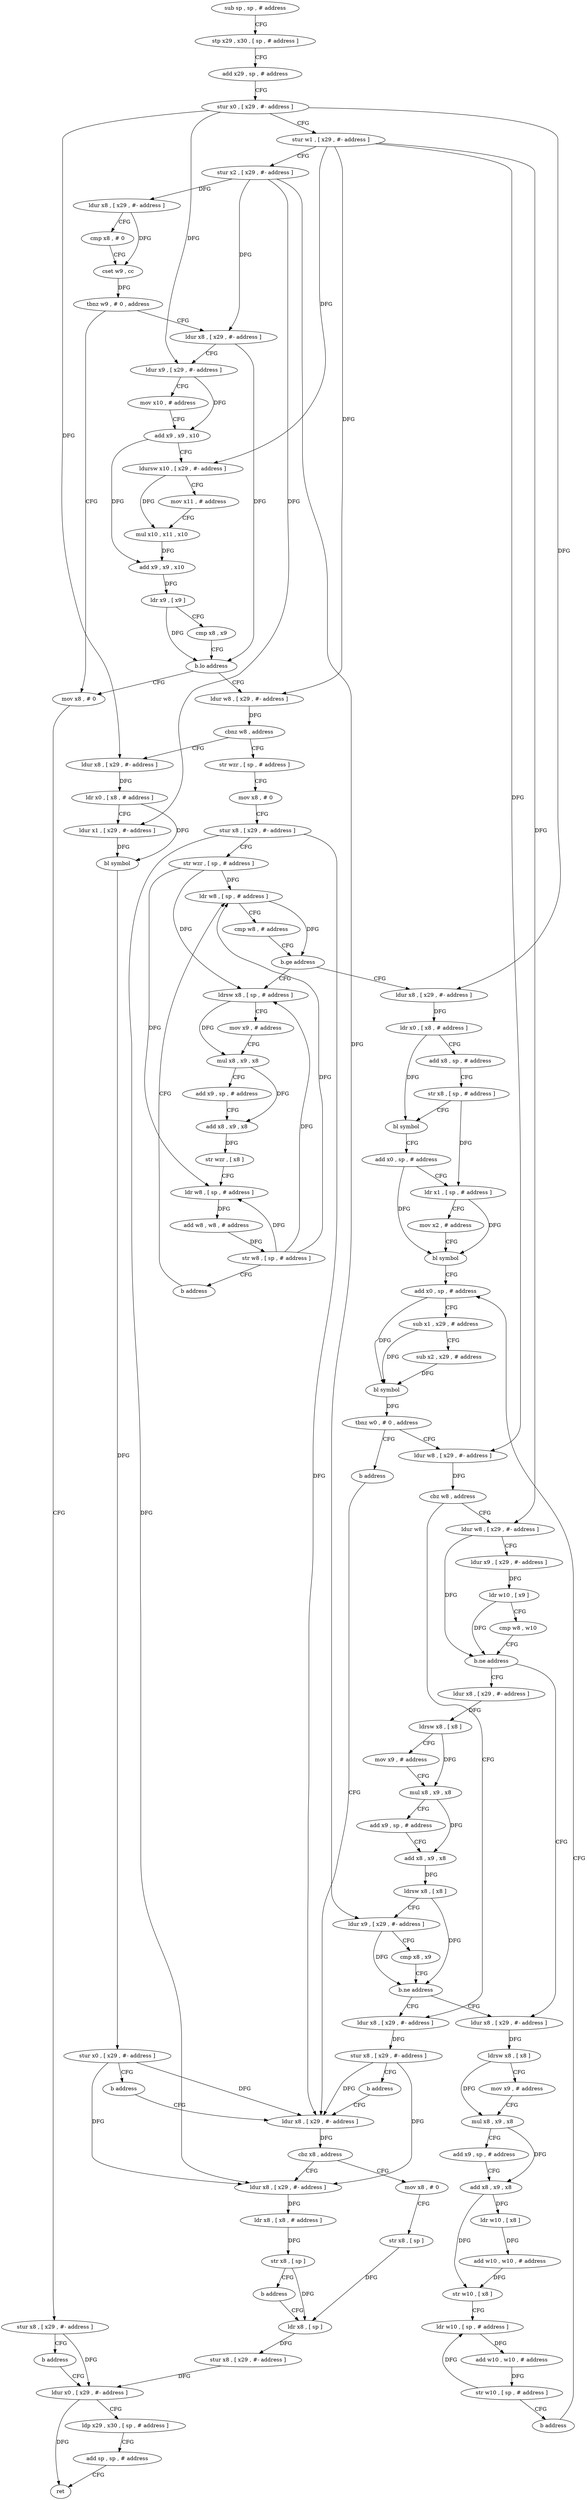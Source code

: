 digraph "func" {
"71628" [label = "sub sp , sp , # address" ]
"71632" [label = "stp x29 , x30 , [ sp , # address ]" ]
"71636" [label = "add x29 , sp , # address" ]
"71640" [label = "stur x0 , [ x29 , #- address ]" ]
"71644" [label = "stur w1 , [ x29 , #- address ]" ]
"71648" [label = "stur x2 , [ x29 , #- address ]" ]
"71652" [label = "ldur x8 , [ x29 , #- address ]" ]
"71656" [label = "cmp x8 , # 0" ]
"71660" [label = "cset w9 , cc" ]
"71664" [label = "tbnz w9 , # 0 , address" ]
"71712" [label = "mov x8 , # 0" ]
"71668" [label = "ldur x8 , [ x29 , #- address ]" ]
"71716" [label = "stur x8 , [ x29 , #- address ]" ]
"71720" [label = "b address" ]
"72056" [label = "ldur x0 , [ x29 , #- address ]" ]
"71672" [label = "ldur x9 , [ x29 , #- address ]" ]
"71676" [label = "mov x10 , # address" ]
"71680" [label = "add x9 , x9 , x10" ]
"71684" [label = "ldursw x10 , [ x29 , #- address ]" ]
"71688" [label = "mov x11 , # address" ]
"71692" [label = "mul x10 , x11 , x10" ]
"71696" [label = "add x9 , x9 , x10" ]
"71700" [label = "ldr x9 , [ x9 ]" ]
"71704" [label = "cmp x8 , x9" ]
"71708" [label = "b.lo address" ]
"71724" [label = "ldur w8 , [ x29 , #- address ]" ]
"72060" [label = "ldp x29 , x30 , [ sp , # address ]" ]
"72064" [label = "add sp , sp , # address" ]
"72068" [label = "ret" ]
"71728" [label = "cbnz w8 , address" ]
"71756" [label = "str wzr , [ sp , # address ]" ]
"71732" [label = "ldur x8 , [ x29 , #- address ]" ]
"71760" [label = "mov x8 , # 0" ]
"71764" [label = "stur x8 , [ x29 , #- address ]" ]
"71768" [label = "str wzr , [ sp , # address ]" ]
"71772" [label = "ldr w8 , [ sp , # address ]" ]
"71736" [label = "ldr x0 , [ x8 , # address ]" ]
"71740" [label = "ldur x1 , [ x29 , #- address ]" ]
"71744" [label = "bl symbol" ]
"71748" [label = "stur x0 , [ x29 , #- address ]" ]
"71752" [label = "b address" ]
"72016" [label = "ldur x8 , [ x29 , #- address ]" ]
"71824" [label = "ldur x8 , [ x29 , #- address ]" ]
"71828" [label = "ldr x0 , [ x8 , # address ]" ]
"71832" [label = "add x8 , sp , # address" ]
"71836" [label = "str x8 , [ sp , # address ]" ]
"71840" [label = "bl symbol" ]
"71844" [label = "add x0 , sp , # address" ]
"71848" [label = "ldr x1 , [ sp , # address ]" ]
"71852" [label = "mov x2 , # address" ]
"71856" [label = "bl symbol" ]
"71860" [label = "add x0 , sp , # address" ]
"71784" [label = "ldrsw x8 , [ sp , # address ]" ]
"71788" [label = "mov x9 , # address" ]
"71792" [label = "mul x8 , x9 , x8" ]
"71796" [label = "add x9 , sp , # address" ]
"71800" [label = "add x8 , x9 , x8" ]
"71804" [label = "str wzr , [ x8 ]" ]
"71808" [label = "ldr w8 , [ sp , # address ]" ]
"71812" [label = "add w8 , w8 , # address" ]
"71816" [label = "str w8 , [ sp , # address ]" ]
"71820" [label = "b address" ]
"72020" [label = "cbz x8 , address" ]
"72040" [label = "mov x8 , # 0" ]
"72024" [label = "ldur x8 , [ x29 , #- address ]" ]
"71884" [label = "ldur w8 , [ x29 , #- address ]" ]
"71888" [label = "cbz w8 , address" ]
"71952" [label = "ldur x8 , [ x29 , #- address ]" ]
"71892" [label = "ldur w8 , [ x29 , #- address ]" ]
"71880" [label = "b address" ]
"71776" [label = "cmp w8 , # address" ]
"71780" [label = "b.ge address" ]
"72044" [label = "str x8 , [ sp ]" ]
"72048" [label = "ldr x8 , [ sp ]" ]
"72028" [label = "ldr x8 , [ x8 , # address ]" ]
"72032" [label = "str x8 , [ sp ]" ]
"72036" [label = "b address" ]
"71956" [label = "stur x8 , [ x29 , #- address ]" ]
"71960" [label = "b address" ]
"71896" [label = "ldur x9 , [ x29 , #- address ]" ]
"71900" [label = "ldr w10 , [ x9 ]" ]
"71904" [label = "cmp w8 , w10" ]
"71908" [label = "b.ne address" ]
"71964" [label = "ldur x8 , [ x29 , #- address ]" ]
"71912" [label = "ldur x8 , [ x29 , #- address ]" ]
"72052" [label = "stur x8 , [ x29 , #- address ]" ]
"71968" [label = "ldrsw x8 , [ x8 ]" ]
"71972" [label = "mov x9 , # address" ]
"71976" [label = "mul x8 , x9 , x8" ]
"71980" [label = "add x9 , sp , # address" ]
"71984" [label = "add x8 , x9 , x8" ]
"71988" [label = "ldr w10 , [ x8 ]" ]
"71992" [label = "add w10 , w10 , # address" ]
"71996" [label = "str w10 , [ x8 ]" ]
"72000" [label = "ldr w10 , [ sp , # address ]" ]
"72004" [label = "add w10 , w10 , # address" ]
"72008" [label = "str w10 , [ sp , # address ]" ]
"72012" [label = "b address" ]
"71916" [label = "ldrsw x8 , [ x8 ]" ]
"71920" [label = "mov x9 , # address" ]
"71924" [label = "mul x8 , x9 , x8" ]
"71928" [label = "add x9 , sp , # address" ]
"71932" [label = "add x8 , x9 , x8" ]
"71936" [label = "ldrsw x8 , [ x8 ]" ]
"71940" [label = "ldur x9 , [ x29 , #- address ]" ]
"71944" [label = "cmp x8 , x9" ]
"71948" [label = "b.ne address" ]
"71864" [label = "sub x1 , x29 , # address" ]
"71868" [label = "sub x2 , x29 , # address" ]
"71872" [label = "bl symbol" ]
"71876" [label = "tbnz w0 , # 0 , address" ]
"71628" -> "71632" [ label = "CFG" ]
"71632" -> "71636" [ label = "CFG" ]
"71636" -> "71640" [ label = "CFG" ]
"71640" -> "71644" [ label = "CFG" ]
"71640" -> "71672" [ label = "DFG" ]
"71640" -> "71732" [ label = "DFG" ]
"71640" -> "71824" [ label = "DFG" ]
"71644" -> "71648" [ label = "CFG" ]
"71644" -> "71684" [ label = "DFG" ]
"71644" -> "71724" [ label = "DFG" ]
"71644" -> "71884" [ label = "DFG" ]
"71644" -> "71892" [ label = "DFG" ]
"71648" -> "71652" [ label = "DFG" ]
"71648" -> "71668" [ label = "DFG" ]
"71648" -> "71740" [ label = "DFG" ]
"71648" -> "71940" [ label = "DFG" ]
"71652" -> "71656" [ label = "CFG" ]
"71652" -> "71660" [ label = "DFG" ]
"71656" -> "71660" [ label = "CFG" ]
"71660" -> "71664" [ label = "DFG" ]
"71664" -> "71712" [ label = "CFG" ]
"71664" -> "71668" [ label = "CFG" ]
"71712" -> "71716" [ label = "CFG" ]
"71668" -> "71672" [ label = "CFG" ]
"71668" -> "71708" [ label = "DFG" ]
"71716" -> "71720" [ label = "CFG" ]
"71716" -> "72056" [ label = "DFG" ]
"71720" -> "72056" [ label = "CFG" ]
"72056" -> "72060" [ label = "CFG" ]
"72056" -> "72068" [ label = "DFG" ]
"71672" -> "71676" [ label = "CFG" ]
"71672" -> "71680" [ label = "DFG" ]
"71676" -> "71680" [ label = "CFG" ]
"71680" -> "71684" [ label = "CFG" ]
"71680" -> "71696" [ label = "DFG" ]
"71684" -> "71688" [ label = "CFG" ]
"71684" -> "71692" [ label = "DFG" ]
"71688" -> "71692" [ label = "CFG" ]
"71692" -> "71696" [ label = "DFG" ]
"71696" -> "71700" [ label = "DFG" ]
"71700" -> "71704" [ label = "CFG" ]
"71700" -> "71708" [ label = "DFG" ]
"71704" -> "71708" [ label = "CFG" ]
"71708" -> "71724" [ label = "CFG" ]
"71708" -> "71712" [ label = "CFG" ]
"71724" -> "71728" [ label = "DFG" ]
"72060" -> "72064" [ label = "CFG" ]
"72064" -> "72068" [ label = "CFG" ]
"71728" -> "71756" [ label = "CFG" ]
"71728" -> "71732" [ label = "CFG" ]
"71756" -> "71760" [ label = "CFG" ]
"71732" -> "71736" [ label = "DFG" ]
"71760" -> "71764" [ label = "CFG" ]
"71764" -> "71768" [ label = "CFG" ]
"71764" -> "72016" [ label = "DFG" ]
"71764" -> "72024" [ label = "DFG" ]
"71768" -> "71772" [ label = "DFG" ]
"71768" -> "71784" [ label = "DFG" ]
"71768" -> "71808" [ label = "DFG" ]
"71772" -> "71776" [ label = "CFG" ]
"71772" -> "71780" [ label = "DFG" ]
"71736" -> "71740" [ label = "CFG" ]
"71736" -> "71744" [ label = "DFG" ]
"71740" -> "71744" [ label = "DFG" ]
"71744" -> "71748" [ label = "DFG" ]
"71748" -> "71752" [ label = "CFG" ]
"71748" -> "72016" [ label = "DFG" ]
"71748" -> "72024" [ label = "DFG" ]
"71752" -> "72016" [ label = "CFG" ]
"72016" -> "72020" [ label = "DFG" ]
"71824" -> "71828" [ label = "DFG" ]
"71828" -> "71832" [ label = "CFG" ]
"71828" -> "71840" [ label = "DFG" ]
"71832" -> "71836" [ label = "CFG" ]
"71836" -> "71840" [ label = "CFG" ]
"71836" -> "71848" [ label = "DFG" ]
"71840" -> "71844" [ label = "CFG" ]
"71844" -> "71848" [ label = "CFG" ]
"71844" -> "71856" [ label = "DFG" ]
"71848" -> "71852" [ label = "CFG" ]
"71848" -> "71856" [ label = "DFG" ]
"71852" -> "71856" [ label = "CFG" ]
"71856" -> "71860" [ label = "CFG" ]
"71860" -> "71864" [ label = "CFG" ]
"71860" -> "71872" [ label = "DFG" ]
"71784" -> "71788" [ label = "CFG" ]
"71784" -> "71792" [ label = "DFG" ]
"71788" -> "71792" [ label = "CFG" ]
"71792" -> "71796" [ label = "CFG" ]
"71792" -> "71800" [ label = "DFG" ]
"71796" -> "71800" [ label = "CFG" ]
"71800" -> "71804" [ label = "DFG" ]
"71804" -> "71808" [ label = "CFG" ]
"71808" -> "71812" [ label = "DFG" ]
"71812" -> "71816" [ label = "DFG" ]
"71816" -> "71820" [ label = "CFG" ]
"71816" -> "71772" [ label = "DFG" ]
"71816" -> "71784" [ label = "DFG" ]
"71816" -> "71808" [ label = "DFG" ]
"71820" -> "71772" [ label = "CFG" ]
"72020" -> "72040" [ label = "CFG" ]
"72020" -> "72024" [ label = "CFG" ]
"72040" -> "72044" [ label = "CFG" ]
"72024" -> "72028" [ label = "DFG" ]
"71884" -> "71888" [ label = "DFG" ]
"71888" -> "71952" [ label = "CFG" ]
"71888" -> "71892" [ label = "CFG" ]
"71952" -> "71956" [ label = "DFG" ]
"71892" -> "71896" [ label = "CFG" ]
"71892" -> "71908" [ label = "DFG" ]
"71880" -> "72016" [ label = "CFG" ]
"71776" -> "71780" [ label = "CFG" ]
"71780" -> "71824" [ label = "CFG" ]
"71780" -> "71784" [ label = "CFG" ]
"72044" -> "72048" [ label = "DFG" ]
"72048" -> "72052" [ label = "DFG" ]
"72028" -> "72032" [ label = "DFG" ]
"72032" -> "72036" [ label = "CFG" ]
"72032" -> "72048" [ label = "DFG" ]
"72036" -> "72048" [ label = "CFG" ]
"71956" -> "71960" [ label = "CFG" ]
"71956" -> "72016" [ label = "DFG" ]
"71956" -> "72024" [ label = "DFG" ]
"71960" -> "72016" [ label = "CFG" ]
"71896" -> "71900" [ label = "DFG" ]
"71900" -> "71904" [ label = "CFG" ]
"71900" -> "71908" [ label = "DFG" ]
"71904" -> "71908" [ label = "CFG" ]
"71908" -> "71964" [ label = "CFG" ]
"71908" -> "71912" [ label = "CFG" ]
"71964" -> "71968" [ label = "DFG" ]
"71912" -> "71916" [ label = "DFG" ]
"72052" -> "72056" [ label = "DFG" ]
"71968" -> "71972" [ label = "CFG" ]
"71968" -> "71976" [ label = "DFG" ]
"71972" -> "71976" [ label = "CFG" ]
"71976" -> "71980" [ label = "CFG" ]
"71976" -> "71984" [ label = "DFG" ]
"71980" -> "71984" [ label = "CFG" ]
"71984" -> "71988" [ label = "DFG" ]
"71984" -> "71996" [ label = "DFG" ]
"71988" -> "71992" [ label = "DFG" ]
"71992" -> "71996" [ label = "DFG" ]
"71996" -> "72000" [ label = "CFG" ]
"72000" -> "72004" [ label = "DFG" ]
"72004" -> "72008" [ label = "DFG" ]
"72008" -> "72012" [ label = "CFG" ]
"72008" -> "72000" [ label = "DFG" ]
"72012" -> "71860" [ label = "CFG" ]
"71916" -> "71920" [ label = "CFG" ]
"71916" -> "71924" [ label = "DFG" ]
"71920" -> "71924" [ label = "CFG" ]
"71924" -> "71928" [ label = "CFG" ]
"71924" -> "71932" [ label = "DFG" ]
"71928" -> "71932" [ label = "CFG" ]
"71932" -> "71936" [ label = "DFG" ]
"71936" -> "71940" [ label = "CFG" ]
"71936" -> "71948" [ label = "DFG" ]
"71940" -> "71944" [ label = "CFG" ]
"71940" -> "71948" [ label = "DFG" ]
"71944" -> "71948" [ label = "CFG" ]
"71948" -> "71964" [ label = "CFG" ]
"71948" -> "71952" [ label = "CFG" ]
"71864" -> "71868" [ label = "CFG" ]
"71864" -> "71872" [ label = "DFG" ]
"71868" -> "71872" [ label = "DFG" ]
"71872" -> "71876" [ label = "DFG" ]
"71876" -> "71884" [ label = "CFG" ]
"71876" -> "71880" [ label = "CFG" ]
}
